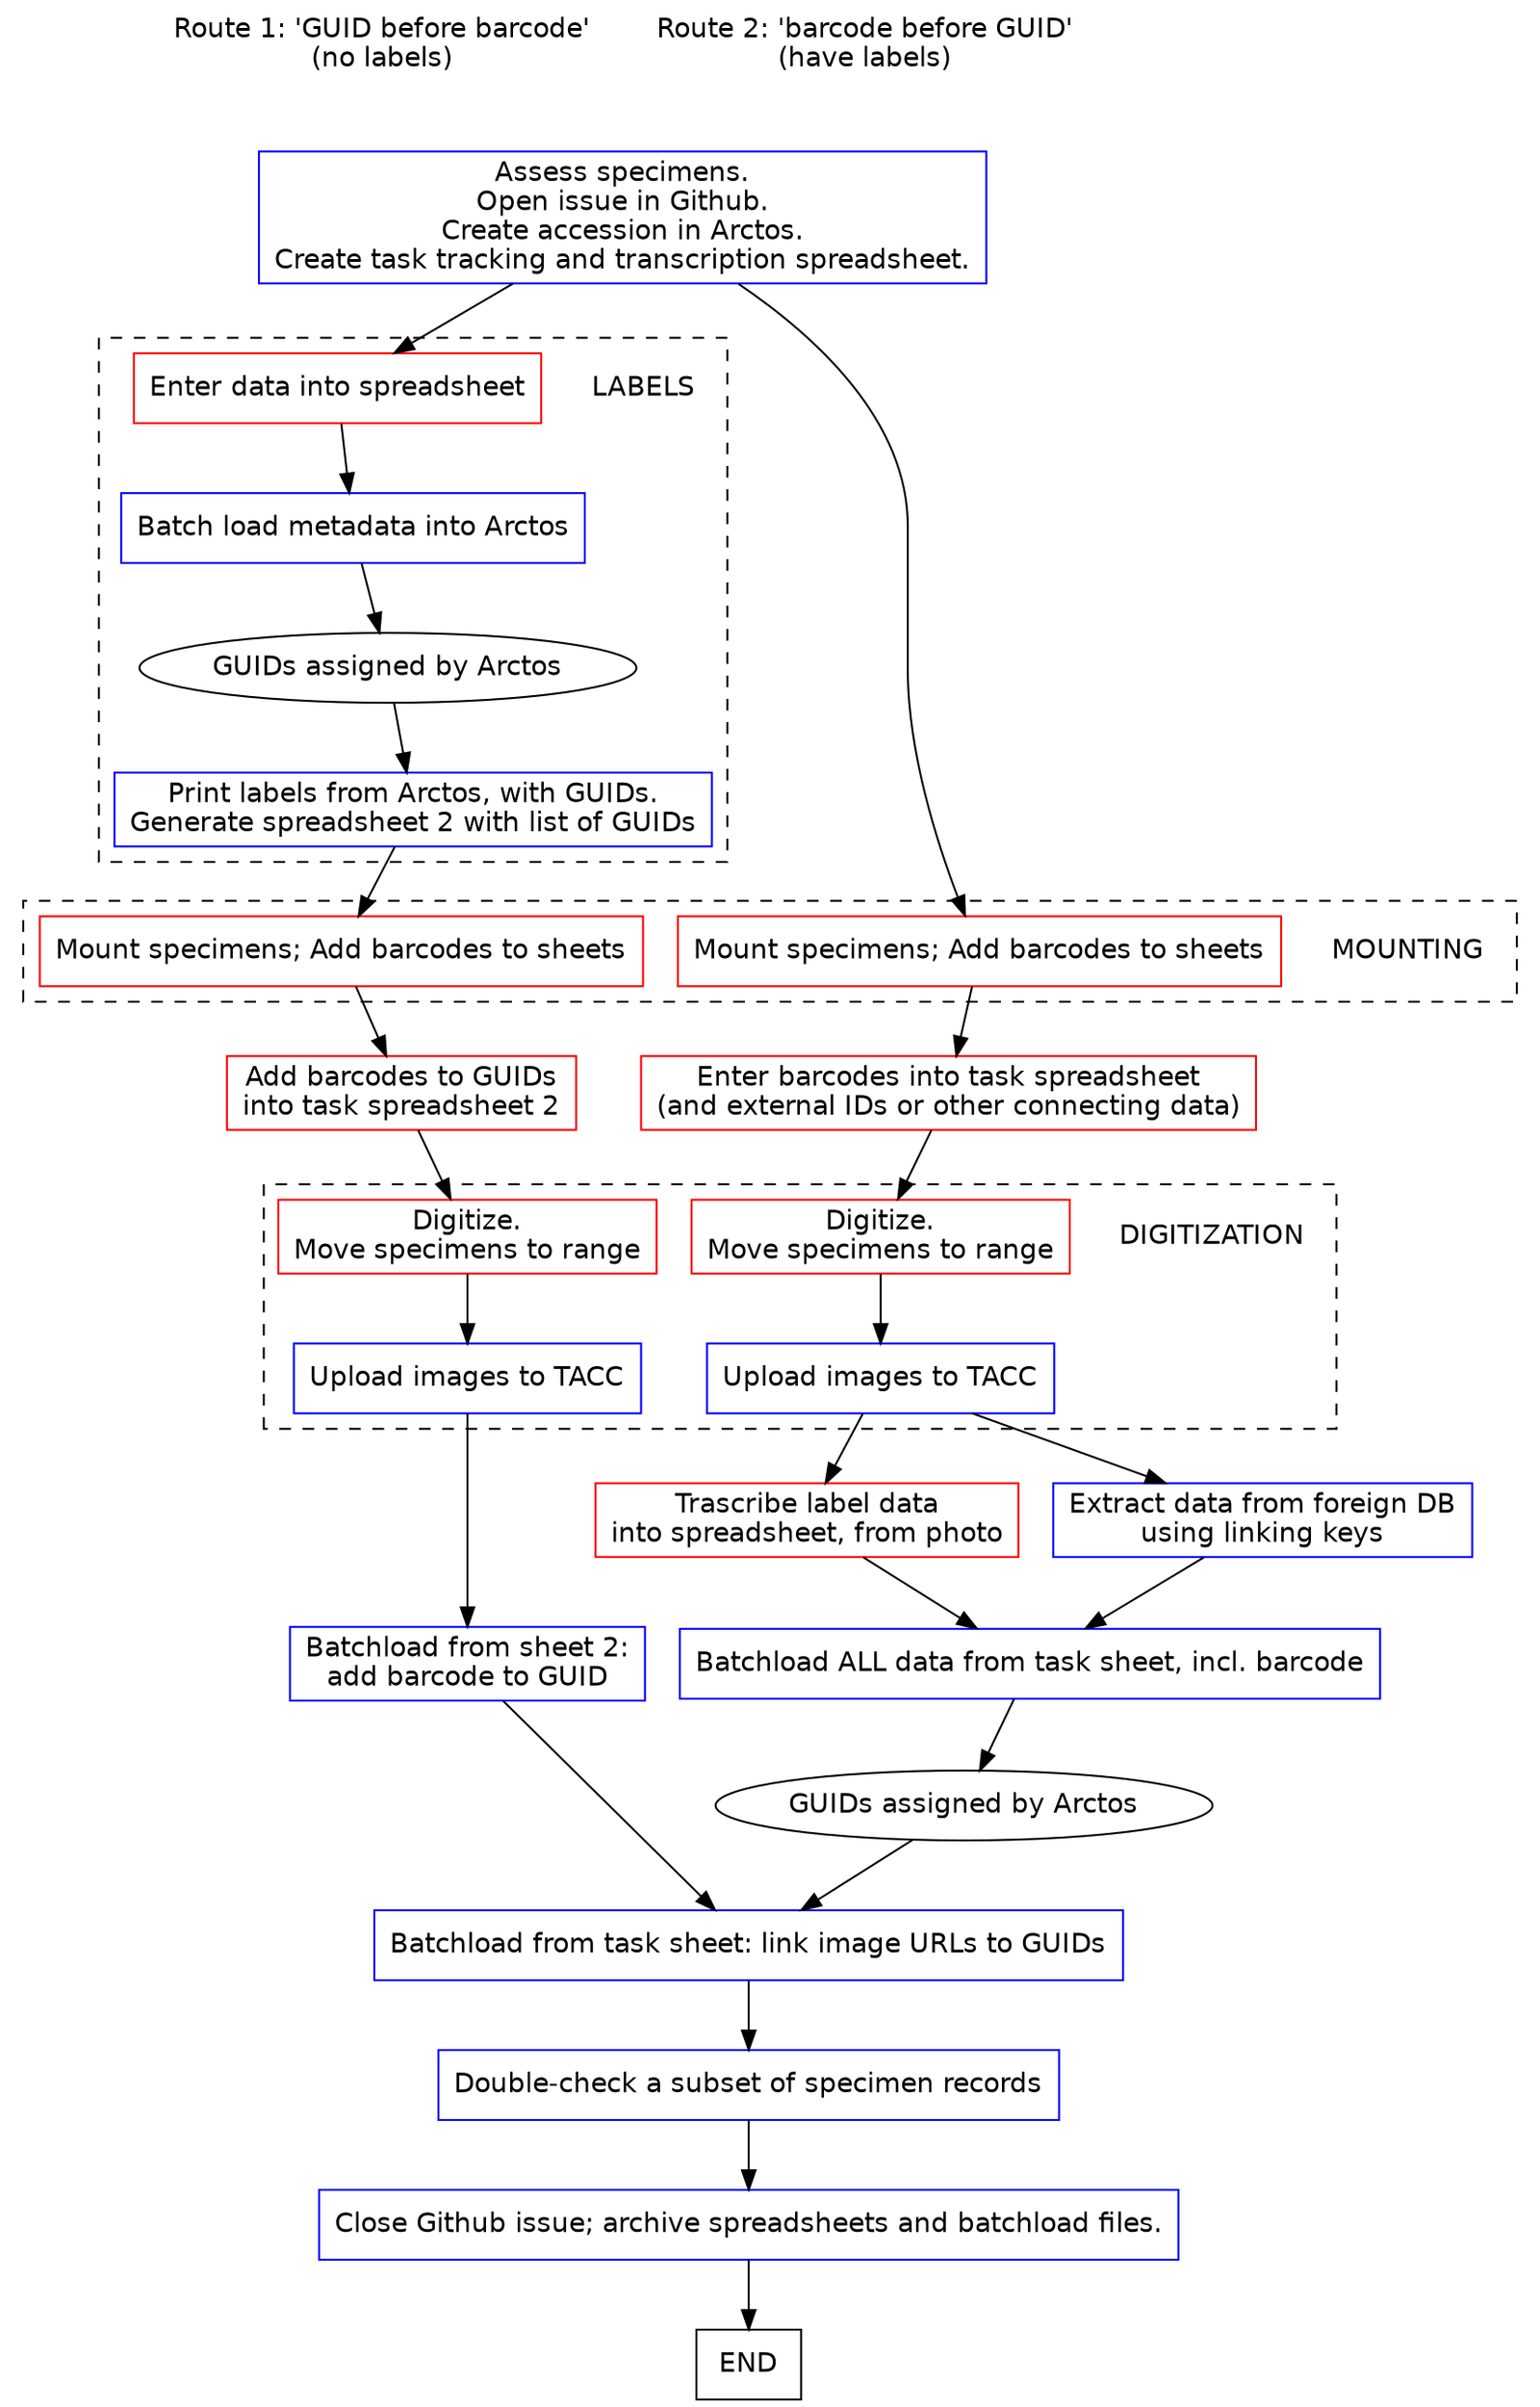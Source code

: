 digraph flow {
    node [fontname="Helvetica",shape=box];
    edge [fontname="Courier", len=1.5];
    overlap=false;
    //rankdir=BT;
    newrank=true;
    ranksep=0.5
    //
    // NODES
    //
    subgraph labels {
        rank=same
        r1 [label="Route 1: 'GUID before barcode'\n(no labels)",
            shape=plaintext]
        r2 [label="Route 2: 'barcode before GUID'\n(have labels)",
            shape=plaintext]
    }
    //
    subgraph clusterLABEL {
        style=dashed
        subgraph {
            rank=same
            LABELS [shape=plaintext]
            entry [label="Enter data into spreadsheet",
                   color=red]
        }
        entry2 [label="Batch load metadata into Arctos",
                color=blue]
        guid1 [label="GUIDs assigned by Arctos",shape=oval]
        print [label="Print labels from Arctos, with GUIDs.\nGenerate spreadsheet 2 with list of GUIDs",
               color=blue]
    }
    guid2 [label="GUIDs assigned by Arctos",shape=oval]
    accn [label="Assess specimens.\nOpen issue in Github.\nCreate accession in Arctos.\nCreate task tracking and transcription spreadsheet.",color=blue]
    //
    //
    subgraph tl {
        rank=same
        trans [label="Trascribe label data\ninto spreadsheet, from photo",
               color=red] 
        link  [label="Extract data from foreign DB\nusing linking keys",
               color=blue]
        }
    //
    subgraph clusterbc {
        style=dashed
        rank=same
        bc1 [label="Mount specimens; Add barcodes to sheets",
             color=red]
        bc2 [label="Mount specimens; Add barcodes to sheets",
             color=red]
        bc2 -> MOUNTING [style=invis] // to force position
        MOUNTING [shape=plaintext]

    }
    subgraph table {
        rank=same
        table1 [label="Add barcodes to GUIDs\ninto task spreadsheet 2",
                color=red]
        table2 [label="Enter barcodes into task spreadsheet\n(and external IDs or other connecting data)",
                color=red]
    }
    subgraph clusterdigit {        
        style=dashed
        subgraph photo {
            rank=same
            DIGITIZATION [shape=plaintext]
            photo1 [label="Digitize.\nMove specimens to range",color=red]
            photo2 [label="Digitize.\nMove specimens to range",color=red]
        }
        subgraph upload {
            rank=same
            upload1 [label="Upload images to TACC",color=blue]
            upload2 [label="Upload images to TACC",color=blue]
        }
    }
    subgraph batch {
        rank=same
        batch1 [label="Batchload from sheet 2:\nadd barcode to GUID",color=blue]
        batch2 [label="Batchload ALL data from task sheet, incl. barcode",
                color=blue]
    }
    linkp [label="Batchload from task sheet: link image URLs to GUIDs",
           color=blue]
    dc [label="Double-check a subset of specimen records",color=blue]
    issue2 [label="Close Github issue; archive spreadsheets and batchload files.",color=blue]
    //
    // EDGES 1
    r1 -> accn [style=invis]
    accn -> entry
    entry -> entry2
    entry2 -> guid1
    guid1 -> print
    print -> bc1
    bc1 -> table1
    table1 -> photo1
    photo1 -> upload1
    upload1 -> batch1
    batch1 -> linkp
    //
    // EDGES 2
    r2 -> accn [style=invis]
    accn -> bc2
    bc2 -> table2
    table2 -> photo2
    photo2 -> upload2
    upload2 -> trans
    trans -> batch2
    upload2 -> link
    link -> batch2
    batch2 -> guid2
    guid2 -> linkp
    //
    // EDGES joint
    linkp -> dc -> issue2 -> END
}
//     //
//     icms -> csv1 ;
//     icms -> csv3 [dir=back];
//     //
//     subgraph icms1 {
//         csv1 [label="ICMS export\nCSV [in 1]",color=green]
//         csv3 [label="Arctos final CSVs\n('existing' and 'new')\n[in 4]",
//         color=green]
//     };
//     //
//     csv1 -> nacompare;
//     csv1 -> spectracker ;
//     nacompare -> notes1
//     nacompare -> notes2 ;
//     notes1 -> spectracker
//     notes2 -> spectracker
//     spectracker -> csv2 [dir=back]
//     csv3 -> itis [dir=back];
//     npscheck -> arctos [dir=back]
//     npscheck -> edits2
//     //
//     subgraph ala1 {
//         rank=same;
//         nacompare [shape=diamond];
//         itis [label="ITIS converter",shape=diamond];
//     }
//     //
//     subgraph ala2 {
//         rank=same;
//         spectracker [label="Specimen tracker\nsheet\n[in Processing]",
//                      color=red];
//         npscheck [label="Sheet for\nNPS to check [in 2]",color=green];
//         //invis1 [style=invis,label=""]
//     }
//     //
//     subgraph ala3 {
//         rank=same;
//         notes1 [label="List of pre-existing\ndifferences",style=dashed];
//         notes2 [label="Specimens missing\nin Arctos",style=dashed];
//     }
//     //
//     subgraph ala4 {
//         rank=same;
//         edits1 [label="Edits,\none-by-one",shape=diamond];
//         edits2 [label="Edits,\nbatch",shape=diamond];
//     };
//     //
    
//     nacompare -> csv2 [dir=back];
//     spectracker -> npscheck;
//     npscheck -> spectracker
//     spectracker -> edits1 [dir=both];
//     spectracker -> edits2 [dir=both];
//     itis -> csv4 [dir=back];
//     //
//     subgraph arctos1 {
//         rank=same
//         csv2 [label="Arctos initial CSV",color=lightblue]
//         csv4 [label="Arctos\nfinal CSV",color=lightblue]
//         csv5 [label="Arctos\nbatch CSV [in 3]",color=lightblue]
//     };
//     edits1 -> arctos ;
//     edits2 -> csv5
//     csv2 -> arctos  [dir=back];
//     csv4 -> arctos  [dir=back];
//     csv5 -> arctos
//     //
//     arctos [label="Arctos", shape=parallelogram, color=lightblue,
//                 style=filled];
    
// /*

// */
// }
    
